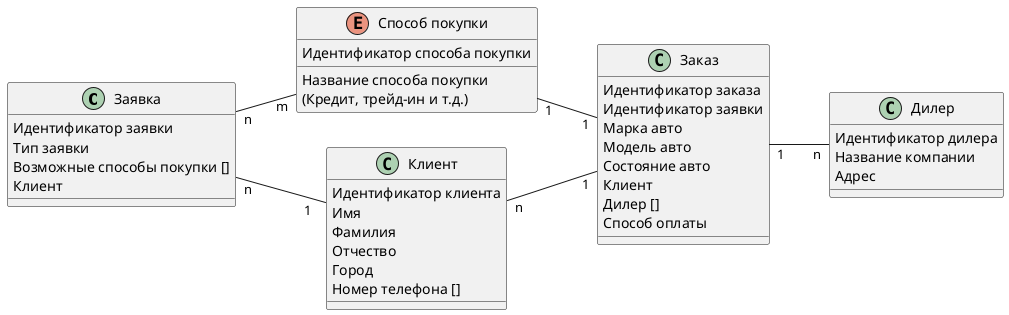@startuml Автоспот: логическая модель данных заказа

left to right direction

class "Заявка" as Application {
    Идентификатор заявки
    Тип заявки
    Возможные способы покупки []
    Клиент
}

enum "Способ покупки" as PaymentType {
    Идентификатор способа покупки
    Название способа покупки\n(Кредит, трейд-ин и т.д.)
}

class "Клиент" as Customer {
    Идентификатор клиента
    Имя
    Фамилия
    Отчество
    Город
    Номер телефона []
}

class "Заказ" as Order {
    Идентификатор заказа
    Идентификатор заявки
    Марка авто
    Модель авто
    Состояние авто
    Клиент
    Дилер []
    Способ оплаты  
}

class "Дилер" as Dealer {
    Идентификатор дилера
    Название компании
    Адрес
}

Application "n" -- "1  " Customer
Application "n" -- "m" PaymentType
PaymentType  "1" -- "1" Order
Customer "n" -- "1" Order 
Order "1" -- "n" Dealer


@enduml